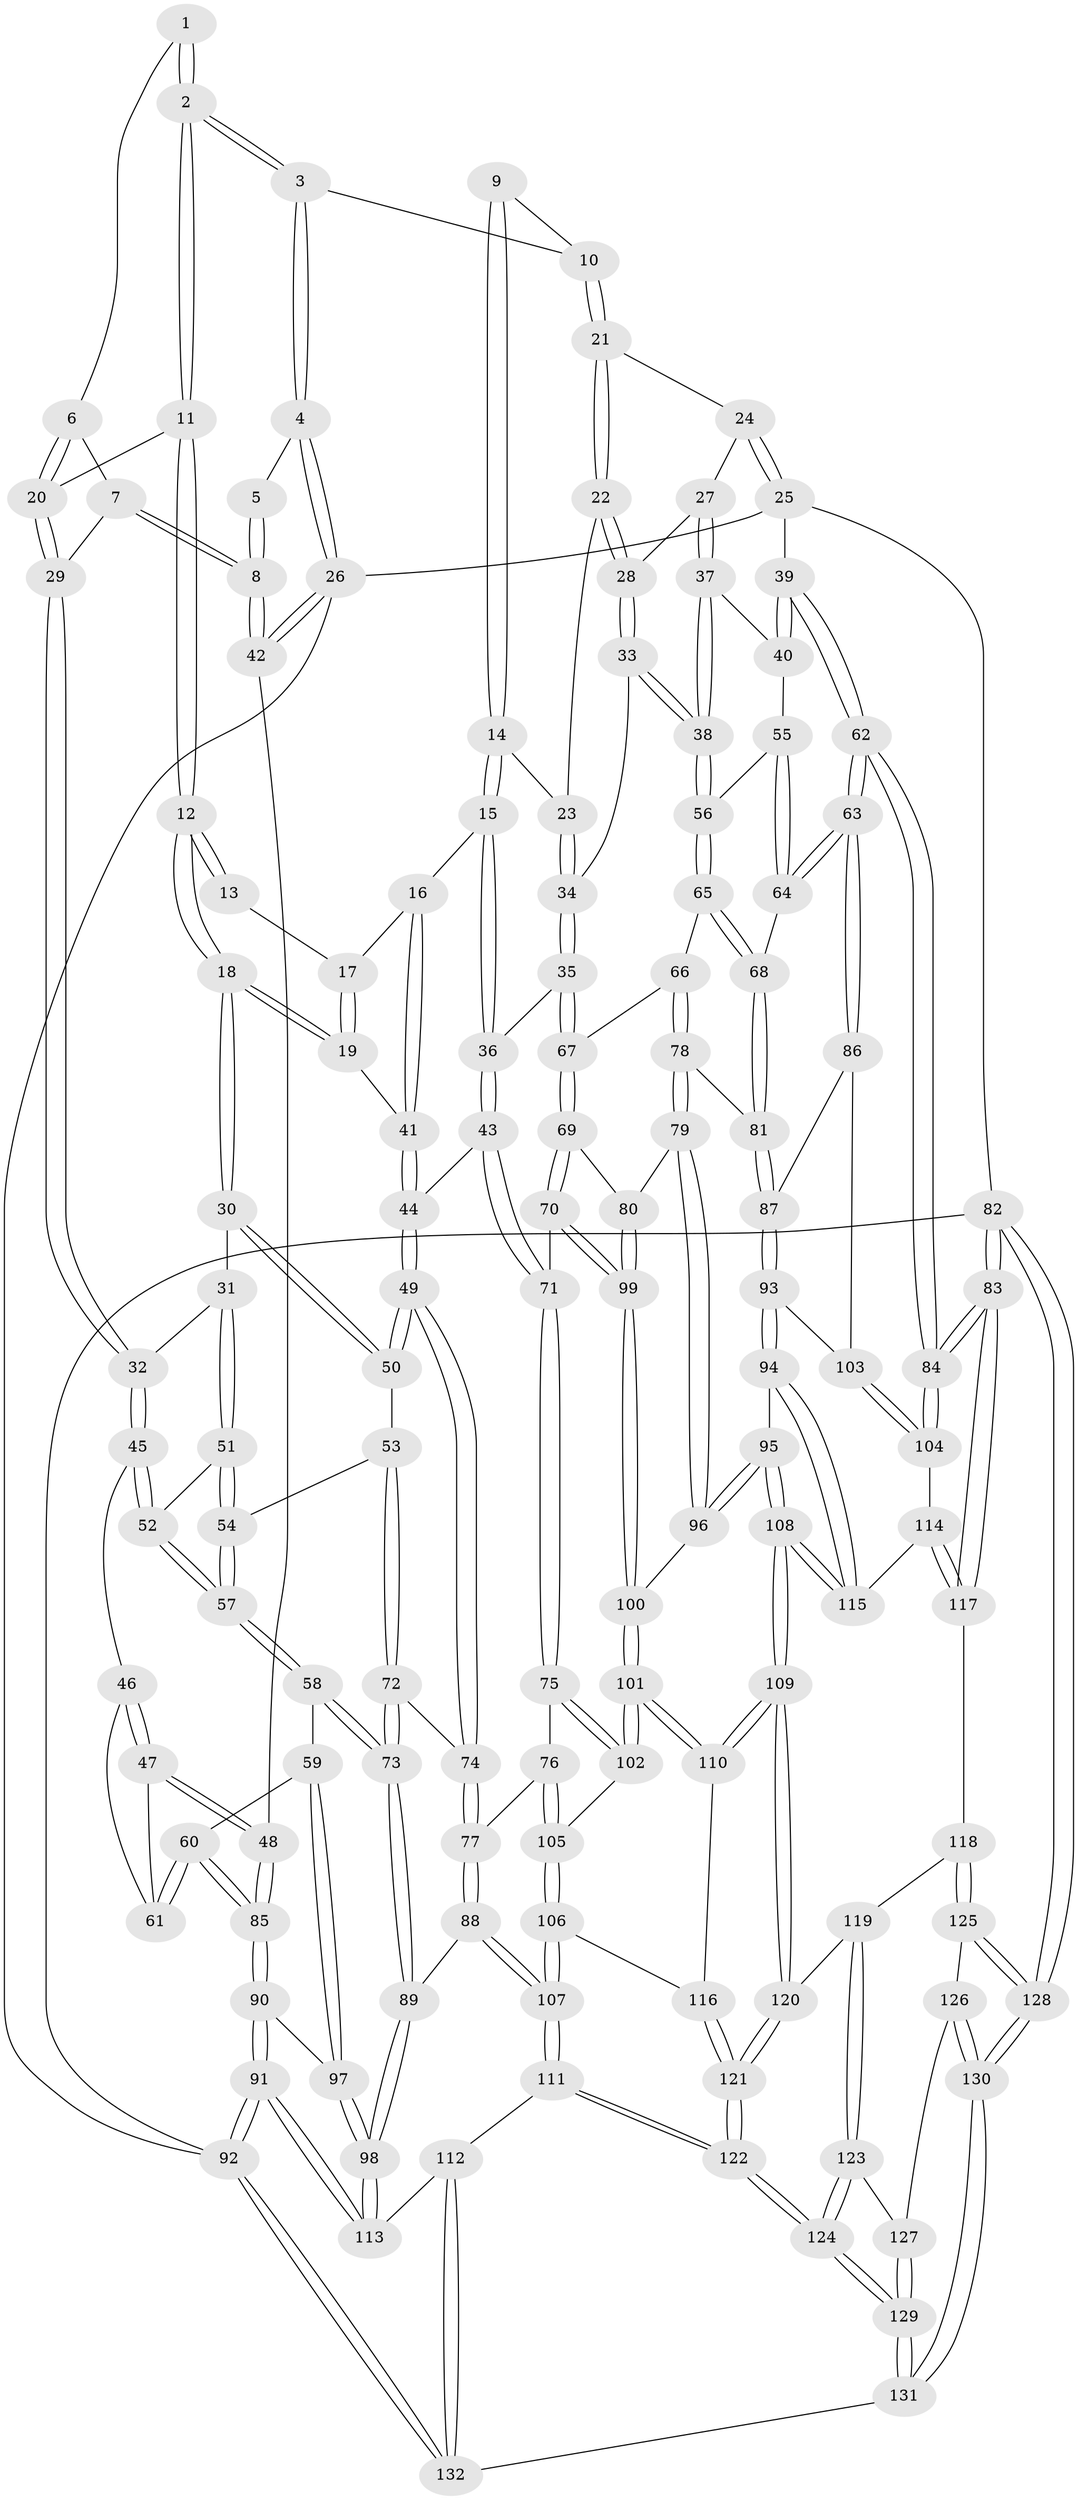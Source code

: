 // coarse degree distribution, {3: 0.1518987341772152, 6: 0.12658227848101267, 4: 0.3670886075949367, 5: 0.34177215189873417, 7: 0.012658227848101266}
// Generated by graph-tools (version 1.1) at 2025/42/03/06/25 10:42:31]
// undirected, 132 vertices, 327 edges
graph export_dot {
graph [start="1"]
  node [color=gray90,style=filled];
  1 [pos="+0.1269381132767989+0.05055908511181021"];
  2 [pos="+0.25864042657901076+0"];
  3 [pos="+0.2779632372213455+0"];
  4 [pos="+0+0"];
  5 [pos="+0.12685909075710308+0.050537237037333024"];
  6 [pos="+0.12437572922998262+0.061725210518733975"];
  7 [pos="+0.09685391556502598+0.13714559751991695"];
  8 [pos="+0+0.054180741828018464"];
  9 [pos="+0.5084573357065122+0.0005404180246238235"];
  10 [pos="+0.6347471657662281+0"];
  11 [pos="+0.27387059287270504+0.045424443405095855"];
  12 [pos="+0.3299557945460238+0.11922777794093865"];
  13 [pos="+0.5005846277447017+0.008486694358218342"];
  14 [pos="+0.5240259319171171+0.16580798119188656"];
  15 [pos="+0.5110458193865665+0.17551701028751082"];
  16 [pos="+0.4821610289821536+0.17447518346769786"];
  17 [pos="+0.4765193926495536+0.07724187150115369"];
  18 [pos="+0.3379662585685367+0.14367087822191943"];
  19 [pos="+0.39896564898848536+0.16286743078347798"];
  20 [pos="+0.1683490186141484+0.14541538415116204"];
  21 [pos="+0.6580606927412433+0"];
  22 [pos="+0.6898147943665576+0.018175429973908298"];
  23 [pos="+0.6262111036156992+0.14187601652105608"];
  24 [pos="+1+0"];
  25 [pos="+1+0"];
  26 [pos="+0+0"];
  27 [pos="+0.8470649584489635+0.14922445376883023"];
  28 [pos="+0.7969523619536392+0.1409342722808983"];
  29 [pos="+0.13876550259994044+0.18019303374793919"];
  30 [pos="+0.33086700313139744+0.15887567873529868"];
  31 [pos="+0.27216124446080875+0.22120659959856476"];
  32 [pos="+0.13910607838579953+0.18434353508400977"];
  33 [pos="+0.7433403514678925+0.2495942935970063"];
  34 [pos="+0.6619855603875532+0.2728521837577159"];
  35 [pos="+0.646879402955893+0.29718196574131917"];
  36 [pos="+0.5556347430679949+0.31348766533137556"];
  37 [pos="+0.891001155711154+0.1725685854549693"];
  38 [pos="+0.8268423314062124+0.31222845503445196"];
  39 [pos="+1+0.041437343112107686"];
  40 [pos="+0.9878920503781914+0.17868202330794622"];
  41 [pos="+0.4363973309070044+0.17985226606489402"];
  42 [pos="+0+0.038414663810996626"];
  43 [pos="+0.524292767646737+0.3391127861168663"];
  44 [pos="+0.44836444636881434+0.34003147624388713"];
  45 [pos="+0.10478946701011549+0.2616902240593429"];
  46 [pos="+0.0522082098817055+0.2747755050809404"];
  47 [pos="+0+0.25312733708060625"];
  48 [pos="+0+0.24918909077359805"];
  49 [pos="+0.43057019846636985+0.34861468459520595"];
  50 [pos="+0.38747508241599304+0.3348436920721984"];
  51 [pos="+0.2565511465930631+0.27841692224514614"];
  52 [pos="+0.15605875421813853+0.3011730947275019"];
  53 [pos="+0.3103335091137616+0.3462520056191001"];
  54 [pos="+0.27918409610272493+0.31687186753241436"];
  55 [pos="+0.9328140954471569+0.3129879271213527"];
  56 [pos="+0.832996611055245+0.3269359021779401"];
  57 [pos="+0.1683575635114318+0.402982105246319"];
  58 [pos="+0.1629326682136908+0.450974096622856"];
  59 [pos="+0.14148830221778888+0.45857494850714264"];
  60 [pos="+0.10393521272873221+0.44388567029368986"];
  61 [pos="+0.0847108183772235+0.39897155792422284"];
  62 [pos="+1+0.46719168552455353"];
  63 [pos="+1+0.46490358162577017"];
  64 [pos="+1+0.42210461714103625"];
  65 [pos="+0.8295766148514131+0.33957967918778437"];
  66 [pos="+0.7829479085400134+0.3894591945441196"];
  67 [pos="+0.680678824912909+0.36577382526225594"];
  68 [pos="+0.9171978216376866+0.43942179645363394"];
  69 [pos="+0.6604662713811602+0.43521078279169567"];
  70 [pos="+0.5693724500685563+0.48906573881812326"];
  71 [pos="+0.5681113661417122+0.4887040550168896"];
  72 [pos="+0.27858012519331415+0.4363030035450385"];
  73 [pos="+0.2335317775349384+0.4737215488387461"];
  74 [pos="+0.41118718606102156+0.45853857755886573"];
  75 [pos="+0.5225816148795294+0.5082951389510323"];
  76 [pos="+0.44183837991811936+0.5280884859281302"];
  77 [pos="+0.43565366264384386+0.5271681437866711"];
  78 [pos="+0.7937397067112525+0.4815732340935176"];
  79 [pos="+0.757826214653616+0.5124212667305834"];
  80 [pos="+0.7432823972110502+0.5053280501790394"];
  81 [pos="+0.8631142394290086+0.48928514355909514"];
  82 [pos="+1+1"];
  83 [pos="+1+1"];
  84 [pos="+1+0.75641785988952"];
  85 [pos="+0+0.45849791698746967"];
  86 [pos="+0.942098924653231+0.5697149148892013"];
  87 [pos="+0.8755813419779473+0.5166683041528305"];
  88 [pos="+0.3765159392455783+0.5754106842205955"];
  89 [pos="+0.2434901180301576+0.49435518563331293"];
  90 [pos="+0+0.5972727110799357"];
  91 [pos="+0+0.68874397773578"];
  92 [pos="+0+1"];
  93 [pos="+0.8349664358084488+0.6248627470362871"];
  94 [pos="+0.8347835889217263+0.6250784095853487"];
  95 [pos="+0.7561843205677994+0.5957211069784686"];
  96 [pos="+0.7514732543289664+0.5654107578330247"];
  97 [pos="+0.09619644194066312+0.5761190241362606"];
  98 [pos="+0.19912525920389887+0.7259477328789654"];
  99 [pos="+0.6013631374538082+0.5318357259705003"];
  100 [pos="+0.6103720766467752+0.5539344370373093"];
  101 [pos="+0.6155132627344314+0.6583463862128817"];
  102 [pos="+0.549384759895488+0.6422145123883325"];
  103 [pos="+0.9420928940486722+0.5697322303939409"];
  104 [pos="+0.9473600034168623+0.655493341059469"];
  105 [pos="+0.5084663178229347+0.6427909650898274"];
  106 [pos="+0.436316863384027+0.7268092746772116"];
  107 [pos="+0.33298824837155727+0.7265004758581454"];
  108 [pos="+0.6685890336624776+0.7034334095996284"];
  109 [pos="+0.6602196941059039+0.712306687361182"];
  110 [pos="+0.6544460494372655+0.7087327177386604"];
  111 [pos="+0.29668977104856226+0.7532686939761875"];
  112 [pos="+0.21879288389703172+0.7893186655999002"];
  113 [pos="+0.21762373549856254+0.7881639362596794"];
  114 [pos="+0.8753428861743556+0.6958430249822448"];
  115 [pos="+0.8601386762489605+0.6738191258615133"];
  116 [pos="+0.4793340290361052+0.750516152303392"];
  117 [pos="+0.8655467505210943+0.7775322544848623"];
  118 [pos="+0.7863680479678061+0.8060788638062885"];
  119 [pos="+0.7026574994435335+0.775956311208305"];
  120 [pos="+0.6723222346722147+0.7460923456419292"];
  121 [pos="+0.5319022563905477+0.869238464573954"];
  122 [pos="+0.5213697879736484+0.9091284353814646"];
  123 [pos="+0.6739517990915902+0.8673406759760255"];
  124 [pos="+0.5276788715415668+1"];
  125 [pos="+0.7888324694620596+0.8702148458043762"];
  126 [pos="+0.7286011552975786+0.945446825031527"];
  127 [pos="+0.7160932944510264+0.944533213616188"];
  128 [pos="+1+1"];
  129 [pos="+0.5221083577461371+1"];
  130 [pos="+1+1"];
  131 [pos="+0.47844123706951724+1"];
  132 [pos="+0.1913740597024801+1"];
  1 -- 2;
  1 -- 2;
  1 -- 6;
  2 -- 3;
  2 -- 3;
  2 -- 11;
  2 -- 11;
  3 -- 4;
  3 -- 4;
  3 -- 10;
  4 -- 5;
  4 -- 26;
  4 -- 26;
  5 -- 8;
  5 -- 8;
  6 -- 7;
  6 -- 20;
  6 -- 20;
  7 -- 8;
  7 -- 8;
  7 -- 29;
  8 -- 42;
  8 -- 42;
  9 -- 10;
  9 -- 14;
  9 -- 14;
  10 -- 21;
  10 -- 21;
  11 -- 12;
  11 -- 12;
  11 -- 20;
  12 -- 13;
  12 -- 13;
  12 -- 18;
  12 -- 18;
  13 -- 17;
  14 -- 15;
  14 -- 15;
  14 -- 23;
  15 -- 16;
  15 -- 36;
  15 -- 36;
  16 -- 17;
  16 -- 41;
  16 -- 41;
  17 -- 19;
  17 -- 19;
  18 -- 19;
  18 -- 19;
  18 -- 30;
  18 -- 30;
  19 -- 41;
  20 -- 29;
  20 -- 29;
  21 -- 22;
  21 -- 22;
  21 -- 24;
  22 -- 23;
  22 -- 28;
  22 -- 28;
  23 -- 34;
  23 -- 34;
  24 -- 25;
  24 -- 25;
  24 -- 27;
  25 -- 26;
  25 -- 39;
  25 -- 82;
  26 -- 42;
  26 -- 42;
  26 -- 92;
  27 -- 28;
  27 -- 37;
  27 -- 37;
  28 -- 33;
  28 -- 33;
  29 -- 32;
  29 -- 32;
  30 -- 31;
  30 -- 50;
  30 -- 50;
  31 -- 32;
  31 -- 51;
  31 -- 51;
  32 -- 45;
  32 -- 45;
  33 -- 34;
  33 -- 38;
  33 -- 38;
  34 -- 35;
  34 -- 35;
  35 -- 36;
  35 -- 67;
  35 -- 67;
  36 -- 43;
  36 -- 43;
  37 -- 38;
  37 -- 38;
  37 -- 40;
  38 -- 56;
  38 -- 56;
  39 -- 40;
  39 -- 40;
  39 -- 62;
  39 -- 62;
  40 -- 55;
  41 -- 44;
  41 -- 44;
  42 -- 48;
  43 -- 44;
  43 -- 71;
  43 -- 71;
  44 -- 49;
  44 -- 49;
  45 -- 46;
  45 -- 52;
  45 -- 52;
  46 -- 47;
  46 -- 47;
  46 -- 61;
  47 -- 48;
  47 -- 48;
  47 -- 61;
  48 -- 85;
  48 -- 85;
  49 -- 50;
  49 -- 50;
  49 -- 74;
  49 -- 74;
  50 -- 53;
  51 -- 52;
  51 -- 54;
  51 -- 54;
  52 -- 57;
  52 -- 57;
  53 -- 54;
  53 -- 72;
  53 -- 72;
  54 -- 57;
  54 -- 57;
  55 -- 56;
  55 -- 64;
  55 -- 64;
  56 -- 65;
  56 -- 65;
  57 -- 58;
  57 -- 58;
  58 -- 59;
  58 -- 73;
  58 -- 73;
  59 -- 60;
  59 -- 97;
  59 -- 97;
  60 -- 61;
  60 -- 61;
  60 -- 85;
  60 -- 85;
  62 -- 63;
  62 -- 63;
  62 -- 84;
  62 -- 84;
  63 -- 64;
  63 -- 64;
  63 -- 86;
  63 -- 86;
  64 -- 68;
  65 -- 66;
  65 -- 68;
  65 -- 68;
  66 -- 67;
  66 -- 78;
  66 -- 78;
  67 -- 69;
  67 -- 69;
  68 -- 81;
  68 -- 81;
  69 -- 70;
  69 -- 70;
  69 -- 80;
  70 -- 71;
  70 -- 99;
  70 -- 99;
  71 -- 75;
  71 -- 75;
  72 -- 73;
  72 -- 73;
  72 -- 74;
  73 -- 89;
  73 -- 89;
  74 -- 77;
  74 -- 77;
  75 -- 76;
  75 -- 102;
  75 -- 102;
  76 -- 77;
  76 -- 105;
  76 -- 105;
  77 -- 88;
  77 -- 88;
  78 -- 79;
  78 -- 79;
  78 -- 81;
  79 -- 80;
  79 -- 96;
  79 -- 96;
  80 -- 99;
  80 -- 99;
  81 -- 87;
  81 -- 87;
  82 -- 83;
  82 -- 83;
  82 -- 128;
  82 -- 128;
  82 -- 92;
  83 -- 84;
  83 -- 84;
  83 -- 117;
  83 -- 117;
  84 -- 104;
  84 -- 104;
  85 -- 90;
  85 -- 90;
  86 -- 87;
  86 -- 103;
  87 -- 93;
  87 -- 93;
  88 -- 89;
  88 -- 107;
  88 -- 107;
  89 -- 98;
  89 -- 98;
  90 -- 91;
  90 -- 91;
  90 -- 97;
  91 -- 92;
  91 -- 92;
  91 -- 113;
  91 -- 113;
  92 -- 132;
  92 -- 132;
  93 -- 94;
  93 -- 94;
  93 -- 103;
  94 -- 95;
  94 -- 115;
  94 -- 115;
  95 -- 96;
  95 -- 96;
  95 -- 108;
  95 -- 108;
  96 -- 100;
  97 -- 98;
  97 -- 98;
  98 -- 113;
  98 -- 113;
  99 -- 100;
  99 -- 100;
  100 -- 101;
  100 -- 101;
  101 -- 102;
  101 -- 102;
  101 -- 110;
  101 -- 110;
  102 -- 105;
  103 -- 104;
  103 -- 104;
  104 -- 114;
  105 -- 106;
  105 -- 106;
  106 -- 107;
  106 -- 107;
  106 -- 116;
  107 -- 111;
  107 -- 111;
  108 -- 109;
  108 -- 109;
  108 -- 115;
  108 -- 115;
  109 -- 110;
  109 -- 110;
  109 -- 120;
  109 -- 120;
  110 -- 116;
  111 -- 112;
  111 -- 122;
  111 -- 122;
  112 -- 113;
  112 -- 132;
  112 -- 132;
  114 -- 115;
  114 -- 117;
  114 -- 117;
  116 -- 121;
  116 -- 121;
  117 -- 118;
  118 -- 119;
  118 -- 125;
  118 -- 125;
  119 -- 120;
  119 -- 123;
  119 -- 123;
  120 -- 121;
  120 -- 121;
  121 -- 122;
  121 -- 122;
  122 -- 124;
  122 -- 124;
  123 -- 124;
  123 -- 124;
  123 -- 127;
  124 -- 129;
  124 -- 129;
  125 -- 126;
  125 -- 128;
  125 -- 128;
  126 -- 127;
  126 -- 130;
  126 -- 130;
  127 -- 129;
  127 -- 129;
  128 -- 130;
  128 -- 130;
  129 -- 131;
  129 -- 131;
  130 -- 131;
  130 -- 131;
  131 -- 132;
}
